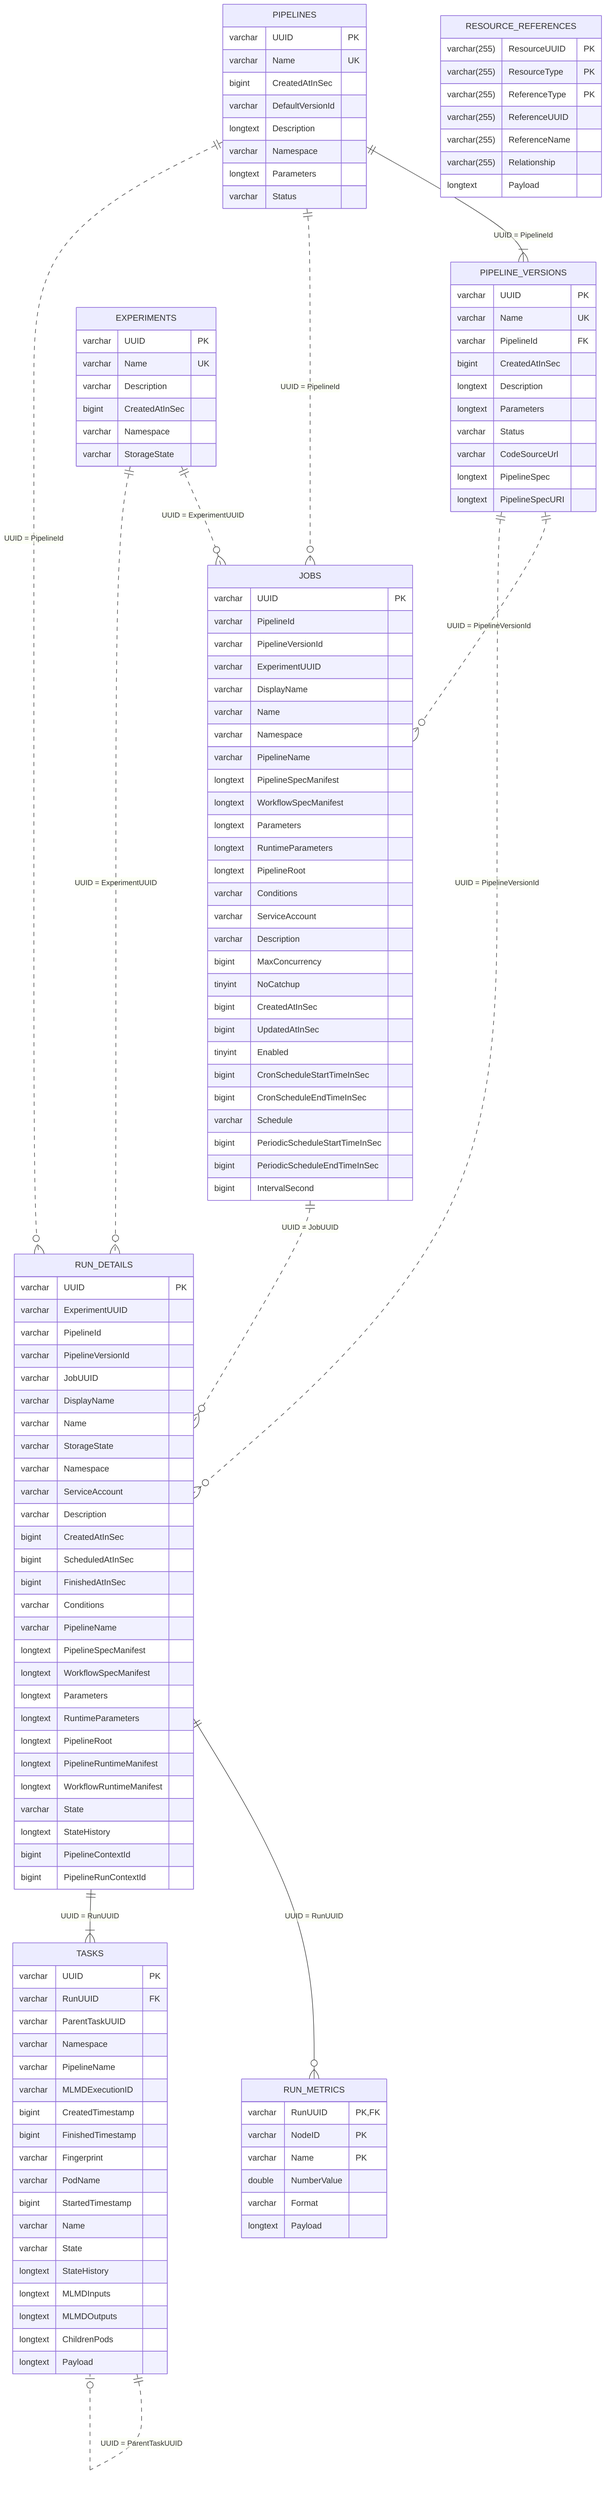 erDiagram
    PIPELINES {
        varchar UUID PK
        varchar Name UK
        bigint CreatedAtInSec
        varchar DefaultVersionId
        longtext Description
        varchar Namespace
        longtext Parameters
        varchar Status
    }
    PIPELINE_VERSIONS {
        varchar UUID PK
        varchar Name UK
        varchar PipelineId FK
        bigint CreatedAtInSec
        longtext Description
        longtext Parameters
        varchar Status
        varchar CodeSourceUrl
        longtext PipelineSpec
        longtext PipelineSpecURI
    }
    RUN_DETAILS {
        varchar UUID PK
        varchar ExperimentUUID
        varchar PipelineId
        varchar PipelineVersionId
        varchar JobUUID
        varchar DisplayName
        varchar Name
        varchar StorageState
        varchar Namespace
        varchar ServiceAccount
        varchar Description
        bigint CreatedAtInSec
        bigint ScheduledAtInSec
        bigint FinishedAtInSec
        varchar Conditions
        varchar PipelineName
        longtext PipelineSpecManifest
        longtext WorkflowSpecManifest
        longtext Parameters
        longtext RuntimeParameters
        longtext PipelineRoot
        longtext PipelineRuntimeManifest
        longtext WorkflowRuntimeManifest
        varchar State
        longtext StateHistory
        bigint PipelineContextId
        bigint PipelineRunContextId
    }
    RUN_METRICS {
        varchar RunUUID PK,FK
        varchar NodeID PK
        varchar Name PK
        double NumberValue
        varchar Format
        longtext Payload
    }
    TASKS {
        varchar UUID PK
        varchar RunUUID FK
        varchar ParentTaskUUID
        varchar Namespace
        varchar PipelineName
        varchar MLMDExecutionID
        bigint CreatedTimestamp
        bigint FinishedTimestamp
        varchar Fingerprint
        varchar PodName
        bigint StartedTimestamp
        varchar Name
        varchar State
        longtext StateHistory
        longtext MLMDInputs
        longtext MLMDOutputs
        longtext ChildrenPods
        longtext Payload
    }
    JOBS {
        varchar UUID PK
        varchar PipelineId
        varchar PipelineVersionId
        varchar ExperimentUUID
        varchar DisplayName
        varchar Name
        varchar Namespace
        varchar PipelineName
        longtext PipelineSpecManifest
        longtext WorkflowSpecManifest
        longtext Parameters
        longtext RuntimeParameters
        longtext PipelineRoot
        varchar Conditions
        varchar ServiceAccount
        varchar Description
        bigint MaxConcurrency
        tinyint NoCatchup
        bigint CreatedAtInSec
        bigint UpdatedAtInSec
        tinyint Enabled
        bigint CronScheduleStartTimeInSec
        bigint CronScheduleEndTimeInSec
        varchar Schedule
        bigint PeriodicScheduleStartTimeInSec
        bigint PeriodicScheduleEndTimeInSec
        bigint IntervalSecond
    }
    EXPERIMENTS {
        varchar UUID PK
        varchar Name UK
        varchar Description
        bigint CreatedAtInSec
        varchar Namespace
        varchar StorageState
    }
    RESOURCE_REFERENCES {
        varchar(255) ResourceUUID PK
        varchar(255) ResourceType PK
        varchar(255) ReferenceType PK
        varchar(255) ReferenceUUID
        varchar(255) ReferenceName
        varchar(255) Relationship
        longtext     Payload
    }
    %% Relationships
    EXPERIMENTS ||..o{ JOBS : "UUID = ExperimentUUID"
    EXPERIMENTS ||..o{ RUN_DETAILS : "UUID = ExperimentUUID"
    PIPELINES ||--|{ PIPELINE_VERSIONS : "UUID = PipelineId"
    PIPELINES ||..o{ JOBS : "UUID = PipelineId"
    PIPELINE_VERSIONS ||..o{ JOBS : "UUID = PipelineVersionId"
    PIPELINES ||..o{ RUN_DETAILS : "UUID = PipelineId"
    PIPELINE_VERSIONS ||..o{ RUN_DETAILS : "UUID = PipelineVersionId"
    JOBS ||..o{ RUN_DETAILS : "UUID = JobUUID"
    RUN_DETAILS ||--o{ RUN_METRICS : "UUID = RunUUID"
    RUN_DETAILS ||--|{ TASKS : "UUID = RunUUID"
    TASKS ||..o| TASKS : "UUID = ParentTaskUUID"
